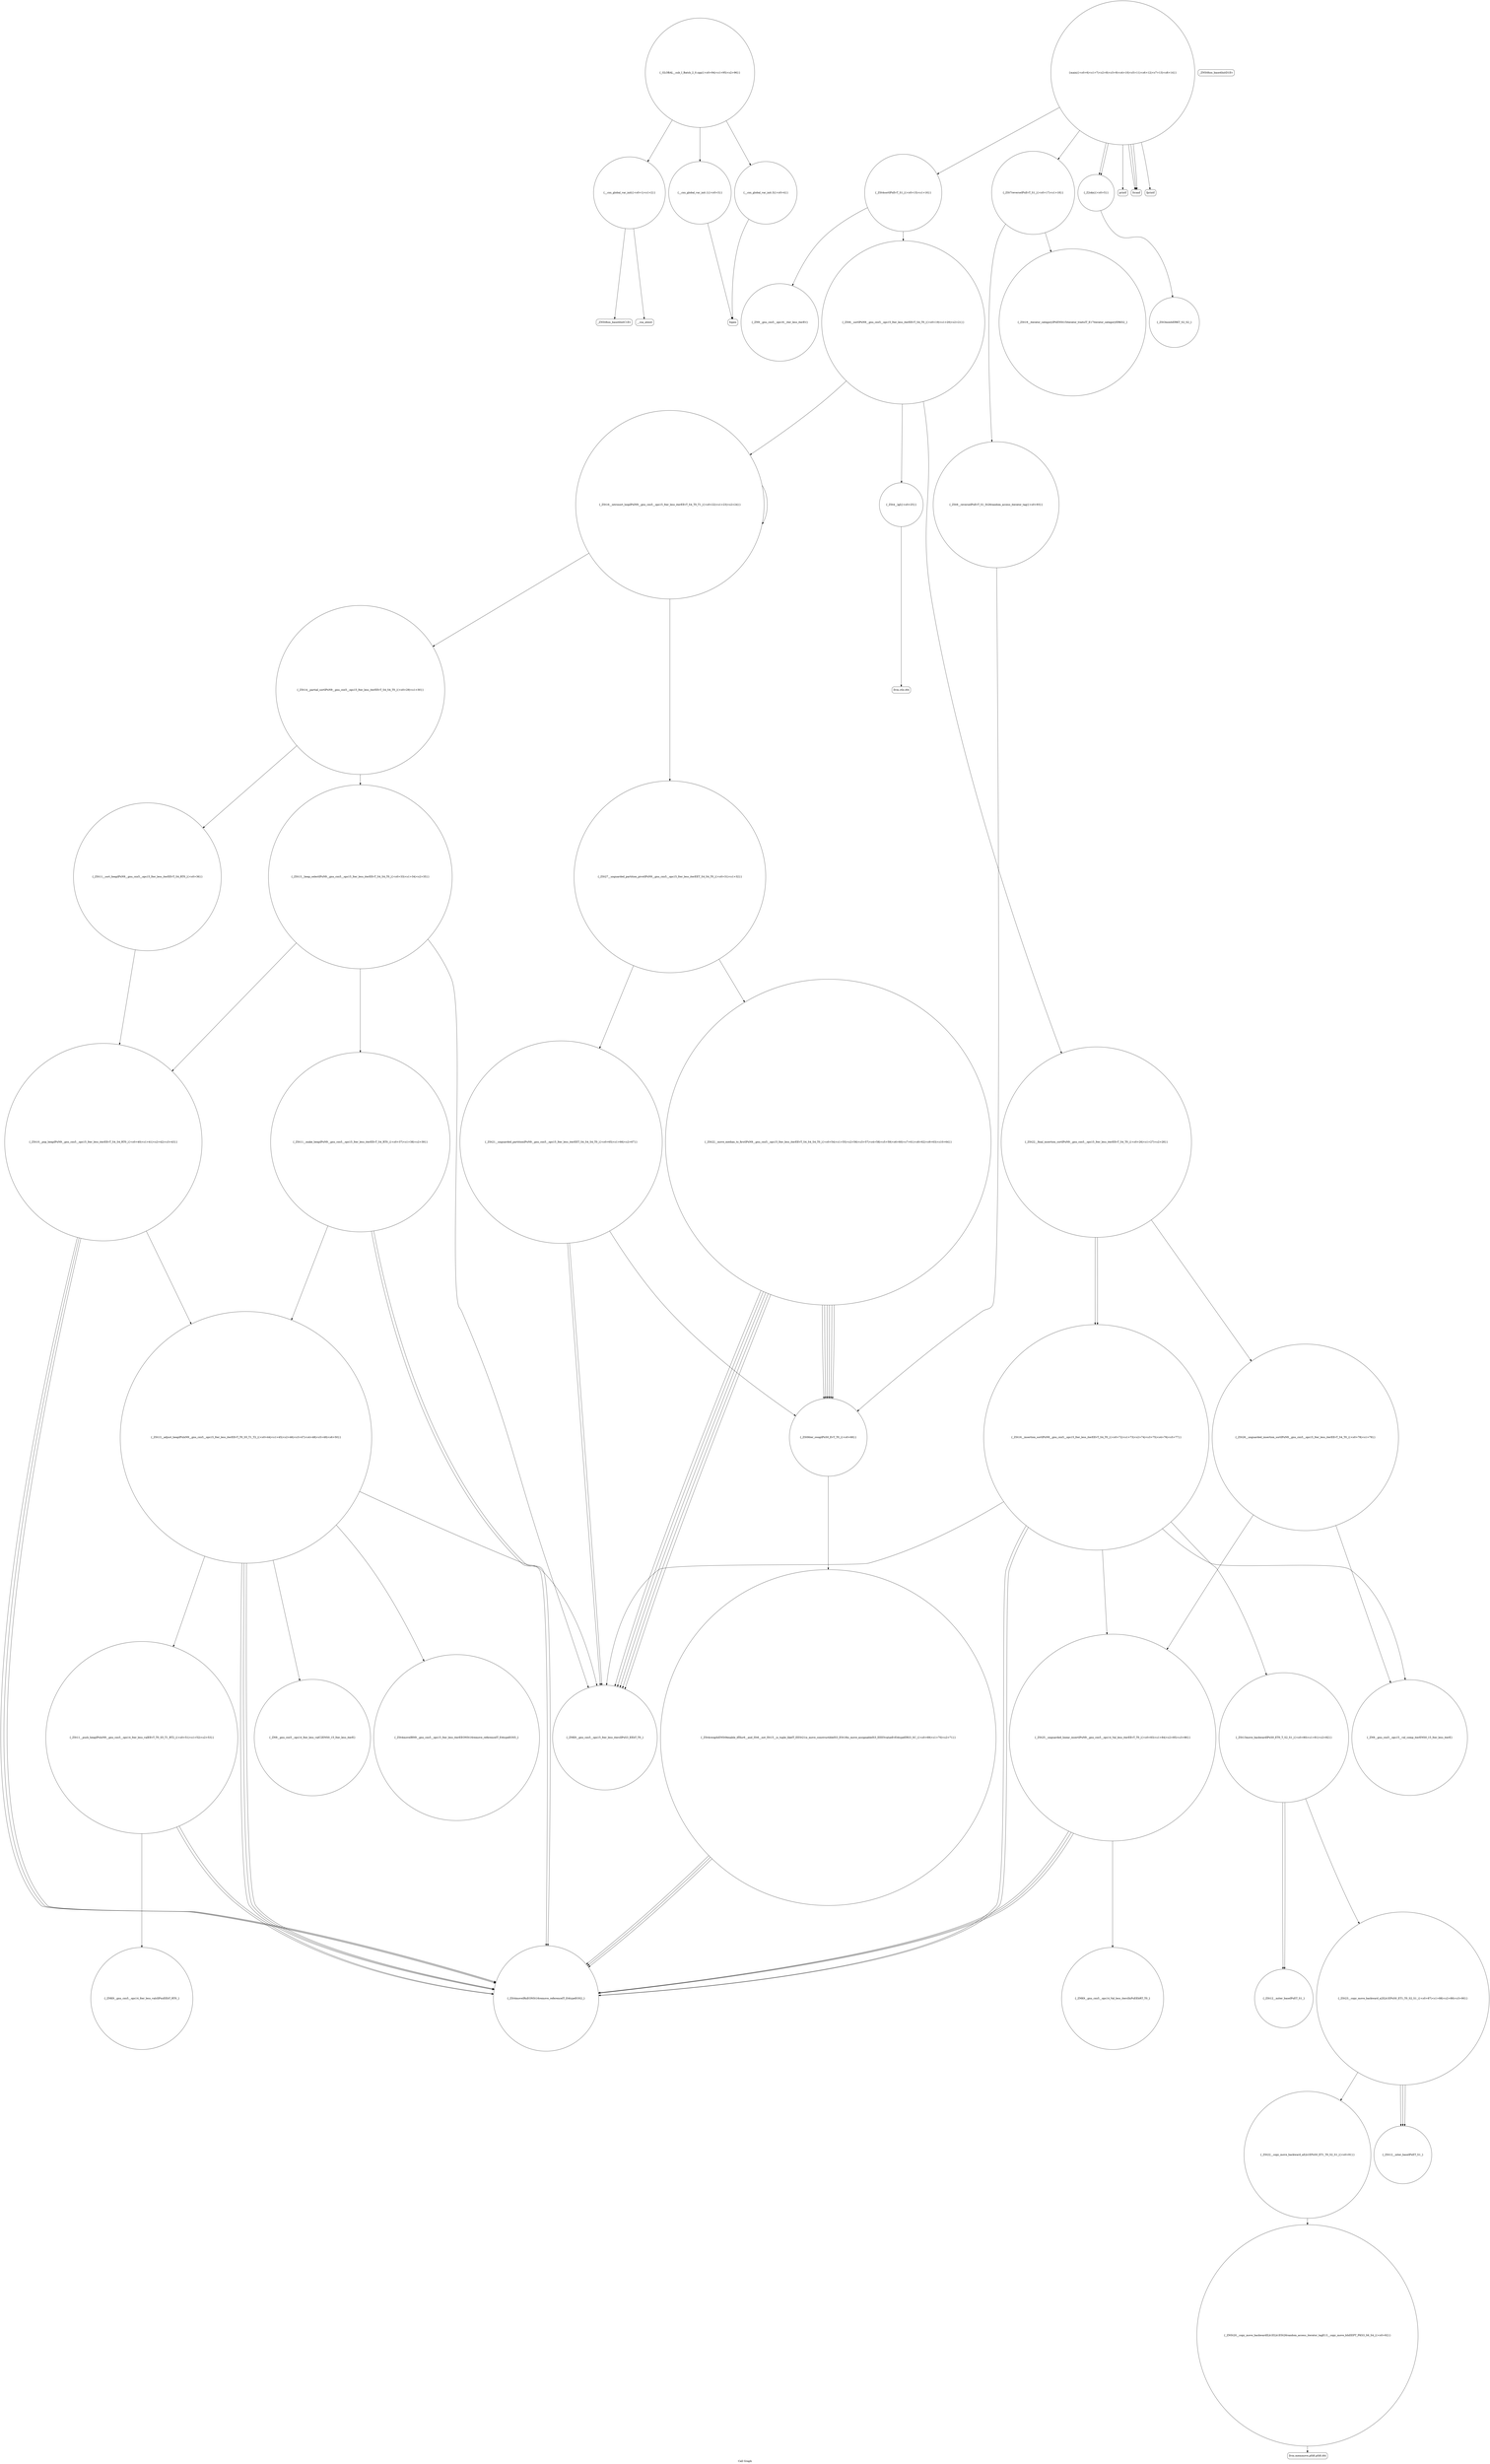 digraph "Call Graph" {
	label="Call Graph";

	Node0x5602eac9aac0 [shape=record,shape=circle,label="{__cxx_global_var_init|{<s0>1|<s1>2}}"];
	Node0x5602eac9aac0:s0 -> Node0x5602eac9ab40[color=black];
	Node0x5602eac9aac0:s1 -> Node0x5602eac9ac40[color=black];
	Node0x5602eac9c140 [shape=record,shape=circle,label="{_ZSt22__copy_move_backward_aILb1EPxS0_ET1_T0_S2_S1_|{<s0>91}}"];
	Node0x5602eac9c140:s0 -> Node0x5602eac9c240[color=black];
	Node0x5602eac9ae40 [shape=record,shape=circle,label="{_Z2okx|{<s0>5}}"];
	Node0x5602eac9ae40:s0 -> Node0x5602eac9aec0[color=black];
	Node0x5602eac9d4e0 [shape=record,shape=circle,label="{_GLOBAL__sub_I_Batsh_2_0.cpp|{<s0>94|<s1>95|<s2>96}}"];
	Node0x5602eac9d4e0:s0 -> Node0x5602eac9aac0[color=black];
	Node0x5602eac9d4e0:s1 -> Node0x5602eac9acc0[color=black];
	Node0x5602eac9d4e0:s2 -> Node0x5602eac9adc0[color=black];
	Node0x5602eac9b1c0 [shape=record,shape=Mrecord,label="{printf}"];
	Node0x5602eac9b540 [shape=record,shape=circle,label="{_ZSt27__unguarded_partition_pivotIPxN9__gnu_cxx5__ops15_Iter_less_iterEET_S4_S4_T0_|{<s0>31|<s1>32}}"];
	Node0x5602eac9b540:s0 -> Node0x5602eac9bb40[color=black];
	Node0x5602eac9b540:s1 -> Node0x5602eac9bbc0[color=black];
	Node0x5602eac9b8c0 [shape=record,shape=circle,label="{_ZSt13__adjust_heapIPxlxN9__gnu_cxx5__ops15_Iter_less_iterEEvT_T0_S5_T1_T2_|{<s0>44|<s1>45|<s2>46|<s3>47|<s4>48|<s5>49|<s6>50}}"];
	Node0x5602eac9b8c0:s0 -> Node0x5602eac9b740[color=black];
	Node0x5602eac9b8c0:s1 -> Node0x5602eac9b840[color=black];
	Node0x5602eac9b8c0:s2 -> Node0x5602eac9b840[color=black];
	Node0x5602eac9b8c0:s3 -> Node0x5602eac9b940[color=black];
	Node0x5602eac9b8c0:s4 -> Node0x5602eac9b9c0[color=black];
	Node0x5602eac9b8c0:s5 -> Node0x5602eac9b840[color=black];
	Node0x5602eac9b8c0:s6 -> Node0x5602eac9ba40[color=black];
	Node0x5602eac9bc40 [shape=record,shape=circle,label="{_ZSt9iter_swapIPxS0_EvT_T0_|{<s0>68}}"];
	Node0x5602eac9bc40:s0 -> Node0x5602eac9bcc0[color=black];
	Node0x5602eac9bfc0 [shape=record,shape=circle,label="{_ZN9__gnu_cxx5__ops15__val_comp_iterENS0_15_Iter_less_iterE}"];
	Node0x5602eac9acc0 [shape=record,shape=circle,label="{__cxx_global_var_init.1|{<s0>3}}"];
	Node0x5602eac9acc0:s0 -> Node0x5602eac9ad40[color=black];
	Node0x5602eac9d360 [shape=record,shape=circle,label="{_ZNK9__gnu_cxx5__ops14_Val_less_iterclIxPxEEbRT_T0_}"];
	Node0x5602eac9b040 [shape=record,shape=circle,label="{_ZSt4sortIPxEvT_S1_|{<s0>15|<s1>16}}"];
	Node0x5602eac9b040:s0 -> Node0x5602eac9b2c0[color=black];
	Node0x5602eac9b040:s1 -> Node0x5602eac9b240[color=black];
	Node0x5602eac9b3c0 [shape=record,shape=circle,label="{_ZSt4__lgl|{<s0>25}}"];
	Node0x5602eac9b3c0:s0 -> Node0x5602eac9bd40[color=black];
	Node0x5602eac9b740 [shape=record,shape=circle,label="{_ZNK9__gnu_cxx5__ops15_Iter_less_iterclIPxS3_EEbT_T0_}"];
	Node0x5602eac9bac0 [shape=record,shape=circle,label="{_ZNK9__gnu_cxx5__ops14_Iter_less_valclIPxxEEbT_RT0_}"];
	Node0x5602eac9be40 [shape=record,shape=circle,label="{_ZSt26__unguarded_insertion_sortIPxN9__gnu_cxx5__ops15_Iter_less_iterEEvT_S4_T0_|{<s0>78|<s1>79}}"];
	Node0x5602eac9be40:s0 -> Node0x5602eac9bfc0[color=black];
	Node0x5602eac9be40:s1 -> Node0x5602eac9bf40[color=black];
	Node0x5602eac9ab40 [shape=record,shape=Mrecord,label="{_ZNSt8ios_base4InitC1Ev}"];
	Node0x5602eac9c1c0 [shape=record,shape=circle,label="{_ZSt12__niter_baseIPxET_S1_}"];
	Node0x5602eac9aec0 [shape=record,shape=circle,label="{_ZSt3minIxERKT_S2_S2_}"];
	Node0x5602eac9b240 [shape=record,shape=circle,label="{_ZSt6__sortIPxN9__gnu_cxx5__ops15_Iter_less_iterEEvT_S4_T0_|{<s0>19|<s1>20|<s2>21}}"];
	Node0x5602eac9b240:s0 -> Node0x5602eac9b3c0[color=black];
	Node0x5602eac9b240:s1 -> Node0x5602eac9b340[color=black];
	Node0x5602eac9b240:s2 -> Node0x5602eac9b440[color=black];
	Node0x5602eac9b5c0 [shape=record,shape=circle,label="{_ZSt13__heap_selectIPxN9__gnu_cxx5__ops15_Iter_less_iterEEvT_S4_S4_T0_|{<s0>33|<s1>34|<s2>35}}"];
	Node0x5602eac9b5c0:s0 -> Node0x5602eac9b6c0[color=black];
	Node0x5602eac9b5c0:s1 -> Node0x5602eac9b740[color=black];
	Node0x5602eac9b5c0:s2 -> Node0x5602eac9b7c0[color=black];
	Node0x5602eac9b940 [shape=record,shape=circle,label="{_ZSt4moveIRN9__gnu_cxx5__ops15_Iter_less_iterEEONSt16remove_referenceIT_E4typeEOS5_}"];
	Node0x5602eac9bcc0 [shape=record,shape=circle,label="{_ZSt4swapIxENSt9enable_ifIXsr6__and_ISt6__not_ISt15__is_tuple_likeIT_EESt21is_move_constructibleIS3_ESt18is_move_assignableIS3_EEE5valueEvE4typeERS3_SC_|{<s0>69|<s1>70|<s2>71}}"];
	Node0x5602eac9bcc0:s0 -> Node0x5602eac9b840[color=black];
	Node0x5602eac9bcc0:s1 -> Node0x5602eac9b840[color=black];
	Node0x5602eac9bcc0:s2 -> Node0x5602eac9b840[color=black];
	Node0x5602eac9c040 [shape=record,shape=circle,label="{_ZSt23__copy_move_backward_a2ILb1EPxS0_ET1_T0_S2_S1_|{<s0>87|<s1>88|<s2>89|<s3>90}}"];
	Node0x5602eac9c040:s0 -> Node0x5602eac9c1c0[color=black];
	Node0x5602eac9c040:s1 -> Node0x5602eac9c1c0[color=black];
	Node0x5602eac9c040:s2 -> Node0x5602eac9c1c0[color=black];
	Node0x5602eac9c040:s3 -> Node0x5602eac9c140[color=black];
	Node0x5602eac9ad40 [shape=record,shape=Mrecord,label="{fopen}"];
	Node0x5602eac9d3e0 [shape=record,shape=circle,label="{_ZSt9__reverseIPxEvT_S1_St26random_access_iterator_tag|{<s0>93}}"];
	Node0x5602eac9d3e0:s0 -> Node0x5602eac9bc40[color=black];
	Node0x5602eac9b0c0 [shape=record,shape=circle,label="{_ZSt7reverseIPxEvT_S1_|{<s0>17|<s1>18}}"];
	Node0x5602eac9b0c0:s0 -> Node0x5602eac9d460[color=black];
	Node0x5602eac9b0c0:s1 -> Node0x5602eac9d3e0[color=black];
	Node0x5602eac9b440 [shape=record,shape=circle,label="{_ZSt22__final_insertion_sortIPxN9__gnu_cxx5__ops15_Iter_less_iterEEvT_S4_T0_|{<s0>26|<s1>27|<s2>28}}"];
	Node0x5602eac9b440:s0 -> Node0x5602eac9bdc0[color=black];
	Node0x5602eac9b440:s1 -> Node0x5602eac9be40[color=black];
	Node0x5602eac9b440:s2 -> Node0x5602eac9bdc0[color=black];
	Node0x5602eac9b7c0 [shape=record,shape=circle,label="{_ZSt10__pop_heapIPxN9__gnu_cxx5__ops15_Iter_less_iterEEvT_S4_S4_RT0_|{<s0>40|<s1>41|<s2>42|<s3>43}}"];
	Node0x5602eac9b7c0:s0 -> Node0x5602eac9b840[color=black];
	Node0x5602eac9b7c0:s1 -> Node0x5602eac9b840[color=black];
	Node0x5602eac9b7c0:s2 -> Node0x5602eac9b840[color=black];
	Node0x5602eac9b7c0:s3 -> Node0x5602eac9b8c0[color=black];
	Node0x5602eac9bb40 [shape=record,shape=circle,label="{_ZSt22__move_median_to_firstIPxN9__gnu_cxx5__ops15_Iter_less_iterEEvT_S4_S4_S4_T0_|{<s0>54|<s1>55|<s2>56|<s3>57|<s4>58|<s5>59|<s6>60|<s7>61|<s8>62|<s9>63|<s10>64}}"];
	Node0x5602eac9bb40:s0 -> Node0x5602eac9b740[color=black];
	Node0x5602eac9bb40:s1 -> Node0x5602eac9b740[color=black];
	Node0x5602eac9bb40:s2 -> Node0x5602eac9bc40[color=black];
	Node0x5602eac9bb40:s3 -> Node0x5602eac9b740[color=black];
	Node0x5602eac9bb40:s4 -> Node0x5602eac9bc40[color=black];
	Node0x5602eac9bb40:s5 -> Node0x5602eac9bc40[color=black];
	Node0x5602eac9bb40:s6 -> Node0x5602eac9b740[color=black];
	Node0x5602eac9bb40:s7 -> Node0x5602eac9bc40[color=black];
	Node0x5602eac9bb40:s8 -> Node0x5602eac9b740[color=black];
	Node0x5602eac9bb40:s9 -> Node0x5602eac9bc40[color=black];
	Node0x5602eac9bb40:s10 -> Node0x5602eac9bc40[color=black];
	Node0x5602eac9bec0 [shape=record,shape=circle,label="{_ZSt13move_backwardIPxS0_ET0_T_S2_S1_|{<s0>80|<s1>81|<s2>82}}"];
	Node0x5602eac9bec0:s0 -> Node0x5602eac9c0c0[color=black];
	Node0x5602eac9bec0:s1 -> Node0x5602eac9c0c0[color=black];
	Node0x5602eac9bec0:s2 -> Node0x5602eac9c040[color=black];
	Node0x5602eac9abc0 [shape=record,shape=Mrecord,label="{_ZNSt8ios_base4InitD1Ev}"];
	Node0x5602eac9c240 [shape=record,shape=circle,label="{_ZNSt20__copy_move_backwardILb1ELb1ESt26random_access_iterator_tagE13__copy_move_bIxEEPT_PKS3_S6_S4_|{<s0>92}}"];
	Node0x5602eac9c240:s0 -> Node0x5602eac9d2e0[color=black];
	Node0x5602eac9af40 [shape=record,shape=circle,label="{main|{<s0>6|<s1>7|<s2>8|<s3>9|<s4>10|<s5>11|<s6>12|<s7>13|<s8>14}}"];
	Node0x5602eac9af40:s0 -> Node0x5602eac9afc0[color=black];
	Node0x5602eac9af40:s1 -> Node0x5602eac9afc0[color=black];
	Node0x5602eac9af40:s2 -> Node0x5602eac9afc0[color=black];
	Node0x5602eac9af40:s3 -> Node0x5602eac9b040[color=black];
	Node0x5602eac9af40:s4 -> Node0x5602eac9b0c0[color=black];
	Node0x5602eac9af40:s5 -> Node0x5602eac9ae40[color=black];
	Node0x5602eac9af40:s6 -> Node0x5602eac9ae40[color=black];
	Node0x5602eac9af40:s7 -> Node0x5602eac9b140[color=black];
	Node0x5602eac9af40:s8 -> Node0x5602eac9b1c0[color=black];
	Node0x5602eac9b2c0 [shape=record,shape=circle,label="{_ZN9__gnu_cxx5__ops16__iter_less_iterEv}"];
	Node0x5602eac9b640 [shape=record,shape=circle,label="{_ZSt11__sort_heapIPxN9__gnu_cxx5__ops15_Iter_less_iterEEvT_S4_RT0_|{<s0>36}}"];
	Node0x5602eac9b640:s0 -> Node0x5602eac9b7c0[color=black];
	Node0x5602eac9b9c0 [shape=record,shape=circle,label="{_ZN9__gnu_cxx5__ops14_Iter_less_valC2ENS0_15_Iter_less_iterE}"];
	Node0x5602eac9bd40 [shape=record,shape=Mrecord,label="{llvm.ctlz.i64}"];
	Node0x5602eac9c0c0 [shape=record,shape=circle,label="{_ZSt12__miter_baseIPxET_S1_}"];
	Node0x5602eac9adc0 [shape=record,shape=circle,label="{__cxx_global_var_init.3|{<s0>4}}"];
	Node0x5602eac9adc0:s0 -> Node0x5602eac9ad40[color=black];
	Node0x5602eac9d460 [shape=record,shape=circle,label="{_ZSt19__iterator_categoryIPxENSt15iterator_traitsIT_E17iterator_categoryERKS2_}"];
	Node0x5602eac9b140 [shape=record,shape=Mrecord,label="{fprintf}"];
	Node0x5602eac9b4c0 [shape=record,shape=circle,label="{_ZSt14__partial_sortIPxN9__gnu_cxx5__ops15_Iter_less_iterEEvT_S4_S4_T0_|{<s0>29|<s1>30}}"];
	Node0x5602eac9b4c0:s0 -> Node0x5602eac9b5c0[color=black];
	Node0x5602eac9b4c0:s1 -> Node0x5602eac9b640[color=black];
	Node0x5602eac9b840 [shape=record,shape=circle,label="{_ZSt4moveIRxEONSt16remove_referenceIT_E4typeEOS2_}"];
	Node0x5602eac9bbc0 [shape=record,shape=circle,label="{_ZSt21__unguarded_partitionIPxN9__gnu_cxx5__ops15_Iter_less_iterEET_S4_S4_S4_T0_|{<s0>65|<s1>66|<s2>67}}"];
	Node0x5602eac9bbc0:s0 -> Node0x5602eac9b740[color=black];
	Node0x5602eac9bbc0:s1 -> Node0x5602eac9b740[color=black];
	Node0x5602eac9bbc0:s2 -> Node0x5602eac9bc40[color=black];
	Node0x5602eac9bf40 [shape=record,shape=circle,label="{_ZSt25__unguarded_linear_insertIPxN9__gnu_cxx5__ops14_Val_less_iterEEvT_T0_|{<s0>83|<s1>84|<s2>85|<s3>86}}"];
	Node0x5602eac9bf40:s0 -> Node0x5602eac9b840[color=black];
	Node0x5602eac9bf40:s1 -> Node0x5602eac9d360[color=black];
	Node0x5602eac9bf40:s2 -> Node0x5602eac9b840[color=black];
	Node0x5602eac9bf40:s3 -> Node0x5602eac9b840[color=black];
	Node0x5602eac9ac40 [shape=record,shape=Mrecord,label="{__cxa_atexit}"];
	Node0x5602eac9d2e0 [shape=record,shape=Mrecord,label="{llvm.memmove.p0i8.p0i8.i64}"];
	Node0x5602eac9afc0 [shape=record,shape=Mrecord,label="{fscanf}"];
	Node0x5602eac9b340 [shape=record,shape=circle,label="{_ZSt16__introsort_loopIPxlN9__gnu_cxx5__ops15_Iter_less_iterEEvT_S4_T0_T1_|{<s0>22|<s1>23|<s2>24}}"];
	Node0x5602eac9b340:s0 -> Node0x5602eac9b4c0[color=black];
	Node0x5602eac9b340:s1 -> Node0x5602eac9b540[color=black];
	Node0x5602eac9b340:s2 -> Node0x5602eac9b340[color=black];
	Node0x5602eac9b6c0 [shape=record,shape=circle,label="{_ZSt11__make_heapIPxN9__gnu_cxx5__ops15_Iter_less_iterEEvT_S4_RT0_|{<s0>37|<s1>38|<s2>39}}"];
	Node0x5602eac9b6c0:s0 -> Node0x5602eac9b840[color=black];
	Node0x5602eac9b6c0:s1 -> Node0x5602eac9b840[color=black];
	Node0x5602eac9b6c0:s2 -> Node0x5602eac9b8c0[color=black];
	Node0x5602eac9ba40 [shape=record,shape=circle,label="{_ZSt11__push_heapIPxlxN9__gnu_cxx5__ops14_Iter_less_valEEvT_T0_S5_T1_RT2_|{<s0>51|<s1>52|<s2>53}}"];
	Node0x5602eac9ba40:s0 -> Node0x5602eac9bac0[color=black];
	Node0x5602eac9ba40:s1 -> Node0x5602eac9b840[color=black];
	Node0x5602eac9ba40:s2 -> Node0x5602eac9b840[color=black];
	Node0x5602eac9bdc0 [shape=record,shape=circle,label="{_ZSt16__insertion_sortIPxN9__gnu_cxx5__ops15_Iter_less_iterEEvT_S4_T0_|{<s0>72|<s1>73|<s2>74|<s3>75|<s4>76|<s5>77}}"];
	Node0x5602eac9bdc0:s0 -> Node0x5602eac9b740[color=black];
	Node0x5602eac9bdc0:s1 -> Node0x5602eac9b840[color=black];
	Node0x5602eac9bdc0:s2 -> Node0x5602eac9bec0[color=black];
	Node0x5602eac9bdc0:s3 -> Node0x5602eac9b840[color=black];
	Node0x5602eac9bdc0:s4 -> Node0x5602eac9bfc0[color=black];
	Node0x5602eac9bdc0:s5 -> Node0x5602eac9bf40[color=black];
}
